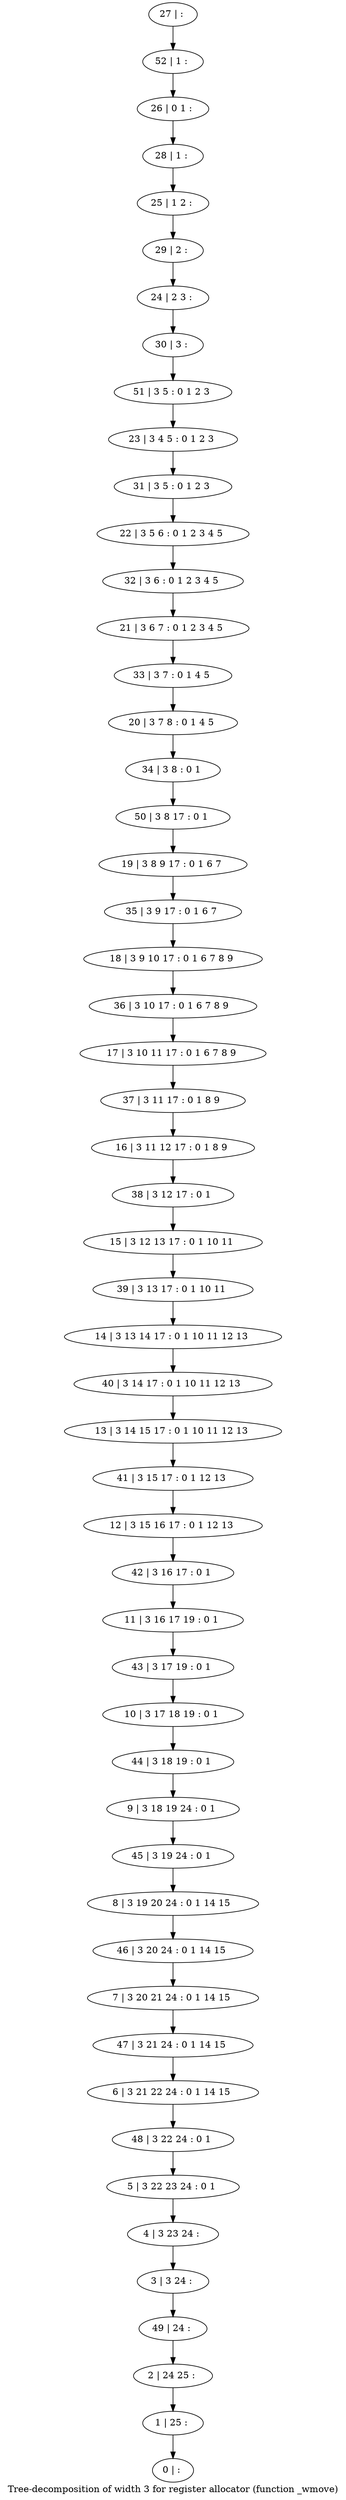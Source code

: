 digraph G {
graph [label="Tree-decomposition of width 3 for register allocator (function _wmove)"]
0[label="0 | : "];
1[label="1 | 25 : "];
2[label="2 | 24 25 : "];
3[label="3 | 3 24 : "];
4[label="4 | 3 23 24 : "];
5[label="5 | 3 22 23 24 : 0 1 "];
6[label="6 | 3 21 22 24 : 0 1 14 15 "];
7[label="7 | 3 20 21 24 : 0 1 14 15 "];
8[label="8 | 3 19 20 24 : 0 1 14 15 "];
9[label="9 | 3 18 19 24 : 0 1 "];
10[label="10 | 3 17 18 19 : 0 1 "];
11[label="11 | 3 16 17 19 : 0 1 "];
12[label="12 | 3 15 16 17 : 0 1 12 13 "];
13[label="13 | 3 14 15 17 : 0 1 10 11 12 13 "];
14[label="14 | 3 13 14 17 : 0 1 10 11 12 13 "];
15[label="15 | 3 12 13 17 : 0 1 10 11 "];
16[label="16 | 3 11 12 17 : 0 1 8 9 "];
17[label="17 | 3 10 11 17 : 0 1 6 7 8 9 "];
18[label="18 | 3 9 10 17 : 0 1 6 7 8 9 "];
19[label="19 | 3 8 9 17 : 0 1 6 7 "];
20[label="20 | 3 7 8 : 0 1 4 5 "];
21[label="21 | 3 6 7 : 0 1 2 3 4 5 "];
22[label="22 | 3 5 6 : 0 1 2 3 4 5 "];
23[label="23 | 3 4 5 : 0 1 2 3 "];
24[label="24 | 2 3 : "];
25[label="25 | 1 2 : "];
26[label="26 | 0 1 : "];
27[label="27 | : "];
28[label="28 | 1 : "];
29[label="29 | 2 : "];
30[label="30 | 3 : "];
31[label="31 | 3 5 : 0 1 2 3 "];
32[label="32 | 3 6 : 0 1 2 3 4 5 "];
33[label="33 | 3 7 : 0 1 4 5 "];
34[label="34 | 3 8 : 0 1 "];
35[label="35 | 3 9 17 : 0 1 6 7 "];
36[label="36 | 3 10 17 : 0 1 6 7 8 9 "];
37[label="37 | 3 11 17 : 0 1 8 9 "];
38[label="38 | 3 12 17 : 0 1 "];
39[label="39 | 3 13 17 : 0 1 10 11 "];
40[label="40 | 3 14 17 : 0 1 10 11 12 13 "];
41[label="41 | 3 15 17 : 0 1 12 13 "];
42[label="42 | 3 16 17 : 0 1 "];
43[label="43 | 3 17 19 : 0 1 "];
44[label="44 | 3 18 19 : 0 1 "];
45[label="45 | 3 19 24 : 0 1 "];
46[label="46 | 3 20 24 : 0 1 14 15 "];
47[label="47 | 3 21 24 : 0 1 14 15 "];
48[label="48 | 3 22 24 : 0 1 "];
49[label="49 | 24 : "];
50[label="50 | 3 8 17 : 0 1 "];
51[label="51 | 3 5 : 0 1 2 3 "];
52[label="52 | 1 : "];
27->52 ;
52->26 ;
26->28 ;
28->25 ;
25->29 ;
29->24 ;
24->30 ;
30->51 ;
51->23 ;
23->31 ;
31->22 ;
22->32 ;
32->21 ;
21->33 ;
33->20 ;
20->34 ;
34->50 ;
50->19 ;
19->35 ;
35->18 ;
18->36 ;
36->17 ;
17->37 ;
37->16 ;
16->38 ;
38->15 ;
15->39 ;
39->14 ;
14->40 ;
40->13 ;
13->41 ;
41->12 ;
12->42 ;
42->11 ;
11->43 ;
43->10 ;
10->44 ;
44->9 ;
9->45 ;
45->8 ;
8->46 ;
46->7 ;
7->47 ;
47->6 ;
6->48 ;
48->5 ;
5->4 ;
4->3 ;
3->49 ;
49->2 ;
2->1 ;
1->0 ;
}
